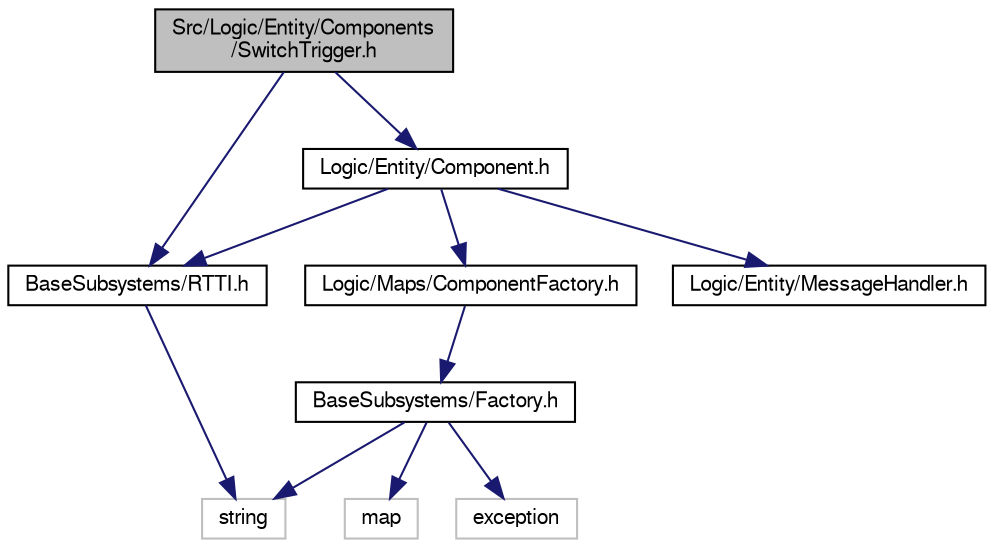 digraph "Src/Logic/Entity/Components/SwitchTrigger.h"
{
  edge [fontname="FreeSans",fontsize="10",labelfontname="FreeSans",labelfontsize="10"];
  node [fontname="FreeSans",fontsize="10",shape=record];
  Node1 [label="Src/Logic/Entity/Components\l/SwitchTrigger.h",height=0.2,width=0.4,color="black", fillcolor="grey75", style="filled", fontcolor="black"];
  Node1 -> Node2 [color="midnightblue",fontsize="10",style="solid",fontname="FreeSans"];
  Node2 [label="BaseSubsystems/RTTI.h",height=0.2,width=0.4,color="black", fillcolor="white", style="filled",URL="$_r_t_t_i_8h_source.html"];
  Node2 -> Node3 [color="midnightblue",fontsize="10",style="solid",fontname="FreeSans"];
  Node3 [label="string",height=0.2,width=0.4,color="grey75", fillcolor="white", style="filled"];
  Node1 -> Node4 [color="midnightblue",fontsize="10",style="solid",fontname="FreeSans"];
  Node4 [label="Logic/Entity/Component.h",height=0.2,width=0.4,color="black", fillcolor="white", style="filled",URL="$_component_8h.html",tooltip="Contiene la declaraciï¿œn de la clase base de los componentes. "];
  Node4 -> Node2 [color="midnightblue",fontsize="10",style="solid",fontname="FreeSans"];
  Node4 -> Node5 [color="midnightblue",fontsize="10",style="solid",fontname="FreeSans"];
  Node5 [label="Logic/Maps/ComponentFactory.h",height=0.2,width=0.4,color="black", fillcolor="white", style="filled",URL="$_component_factory_8h.html",tooltip="Contiene la declaración de la clase CComponentFactory, Singleton que almacena los punteros a función ..."];
  Node5 -> Node6 [color="midnightblue",fontsize="10",style="solid",fontname="FreeSans"];
  Node6 [label="BaseSubsystems/Factory.h",height=0.2,width=0.4,color="black", fillcolor="white", style="filled",URL="$_factory_8h.html",tooltip="Contiene la declaraciï¿œn de la plantilla CFactory, factorï¿œa que almacena los punteros a funciï¿œn ..."];
  Node6 -> Node3 [color="midnightblue",fontsize="10",style="solid",fontname="FreeSans"];
  Node6 -> Node7 [color="midnightblue",fontsize="10",style="solid",fontname="FreeSans"];
  Node7 [label="map",height=0.2,width=0.4,color="grey75", fillcolor="white", style="filled"];
  Node6 -> Node8 [color="midnightblue",fontsize="10",style="solid",fontname="FreeSans"];
  Node8 [label="exception",height=0.2,width=0.4,color="grey75", fillcolor="white", style="filled"];
  Node4 -> Node9 [color="midnightblue",fontsize="10",style="solid",fontname="FreeSans"];
  Node9 [label="Logic/Entity/MessageHandler.h",height=0.2,width=0.4,color="black", fillcolor="white", style="filled",URL="$_message_handler_8h_source.html"];
}

